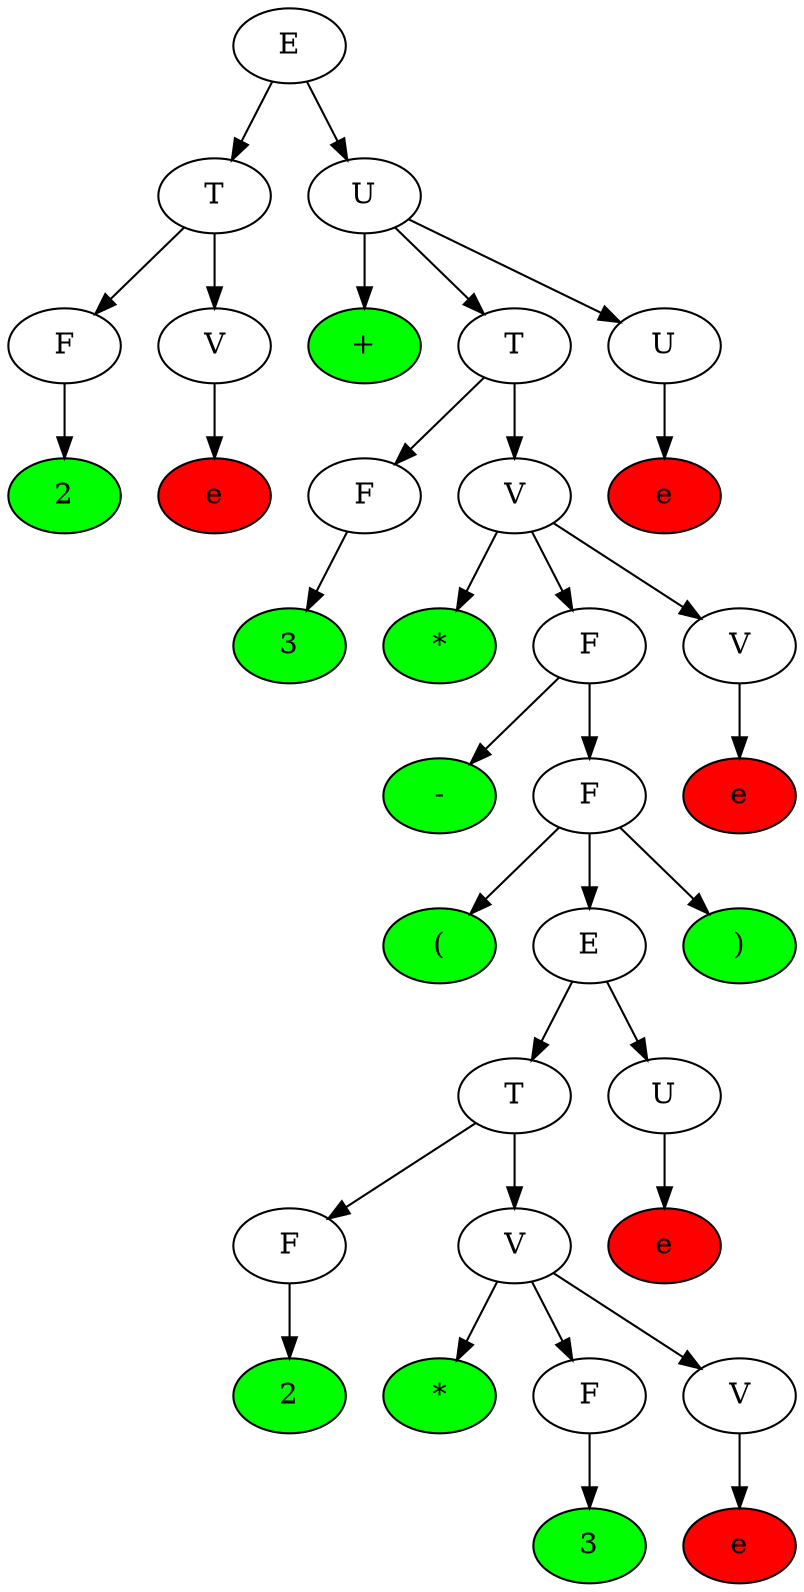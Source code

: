 digraph parseTree {
	ordering=out;
	a_0 [label="E"];
	a_1 [label="T"];
	a_2 [label="F"];
	a_3 [label="2"; style=filled; fillcolor=green;];
	a_2 -> a_3
	a_4 [label="V"];
	a_5 [label="e"; style=filled; fillcolor=red;];
	a_4 -> a_5
	a_1 -> a_2
	a_1 -> a_4
	a_6 [label="U"];
	a_7 [label="+"; style=filled; fillcolor=green;];
	a_8 [label="T"];
	a_9 [label="F"];
	a_10 [label="3"; style=filled; fillcolor=green;];
	a_9 -> a_10
	a_11 [label="V"];
	a_12 [label="*"; style=filled; fillcolor=green;];
	a_13 [label="F"];
	a_14 [label="-"; style=filled; fillcolor=green;];
	a_15 [label="F"];
	a_16 [label="("; style=filled; fillcolor=green;];
	a_17 [label="E"];
	a_18 [label="T"];
	a_19 [label="F"];
	a_20 [label="2"; style=filled; fillcolor=green;];
	a_19 -> a_20
	a_21 [label="V"];
	a_22 [label="*"; style=filled; fillcolor=green;];
	a_23 [label="F"];
	a_24 [label="3"; style=filled; fillcolor=green;];
	a_23 -> a_24
	a_25 [label="V"];
	a_26 [label="e"; style=filled; fillcolor=red;];
	a_25 -> a_26
	a_21 -> a_22
	a_21 -> a_23
	a_21 -> a_25
	a_18 -> a_19
	a_18 -> a_21
	a_27 [label="U"];
	a_28 [label="e"; style=filled; fillcolor=red;];
	a_27 -> a_28
	a_17 -> a_18
	a_17 -> a_27
	a_29 [label=")"; style=filled; fillcolor=green;];
	a_15 -> a_16
	a_15 -> a_17
	a_15 -> a_29
	a_13 -> a_14
	a_13 -> a_15
	a_30 [label="V"];
	a_31 [label="e"; style=filled; fillcolor=red;];
	a_30 -> a_31
	a_11 -> a_12
	a_11 -> a_13
	a_11 -> a_30
	a_8 -> a_9
	a_8 -> a_11
	a_32 [label="U"];
	a_33 [label="e"; style=filled; fillcolor=red;];
	a_32 -> a_33
	a_6 -> a_7
	a_6 -> a_8
	a_6 -> a_32
	a_0 -> a_1
	a_0 -> a_6
}
